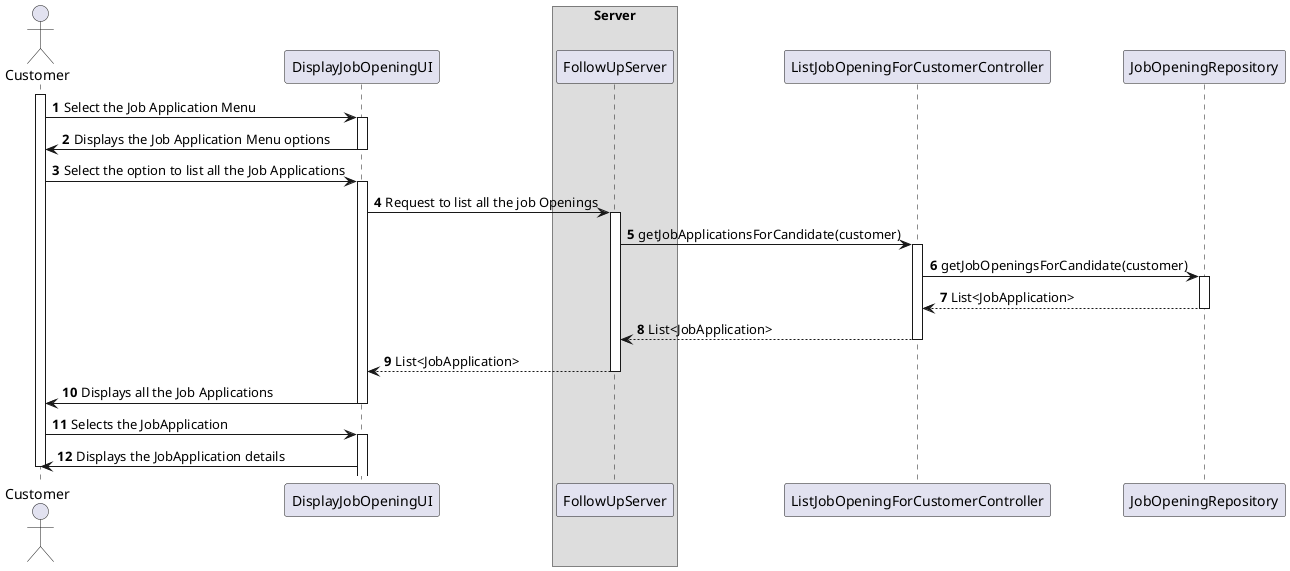 @startuml
'https://plantuml.com/sequence-diagram

actor Customer  as c
participant DisplayJobOpeningUI as ui
box "Server"
participant "FollowUpServer" as server
end box
participant ListJobOpeningForCustomerController as controller
participant JobOpeningRepository as repo

autonumber

activate c
c->ui: Select the Job Application Menu
activate ui
ui->c: Displays the Job Application Menu options
deactivate ui
c->ui: Select the option to list all the Job Applications
activate ui
ui->server: Request to list all the job Openings
activate server
server->controller: getJobApplicationsForCandidate(customer)
activate controller
controller->repo: getJobOpeningsForCandidate(customer)
activate repo
repo-->controller: List<JobApplication>
deactivate repo
controller-->server: List<JobApplication>
deactivate controller
server-->ui: List<JobApplication>
deactivate server
ui->c: Displays all the Job Applications
deactivate ui
c->ui: Selects the JobApplication
activate ui
ui->c: Displays the JobApplication details

deactivate c
@enduml